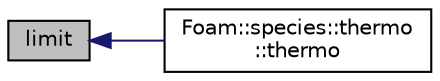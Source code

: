 digraph "limit"
{
  bgcolor="transparent";
  edge [fontname="Helvetica",fontsize="10",labelfontname="Helvetica",labelfontsize="10"];
  node [fontname="Helvetica",fontsize="10",shape=record];
  rankdir="LR";
  Node1 [label="limit",height=0.2,width=0.4,color="black", fillcolor="grey75", style="filled", fontcolor="black"];
  Node1 -> Node2 [dir="back",color="midnightblue",fontsize="10",style="solid",fontname="Helvetica"];
  Node2 [label="Foam::species::thermo\l::thermo",height=0.2,width=0.4,color="black",URL="$a02677.html#a7e9ae13d86c10927b948a7db4d65e4b4",tooltip="Construct from components. "];
}
